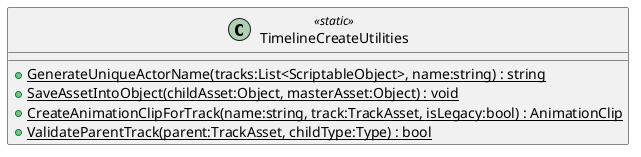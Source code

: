 @startuml
class TimelineCreateUtilities <<static>> {
    + {static} GenerateUniqueActorName(tracks:List<ScriptableObject>, name:string) : string
    + {static} SaveAssetIntoObject(childAsset:Object, masterAsset:Object) : void
    + {static} CreateAnimationClipForTrack(name:string, track:TrackAsset, isLegacy:bool) : AnimationClip
    + {static} ValidateParentTrack(parent:TrackAsset, childType:Type) : bool
}
@enduml
